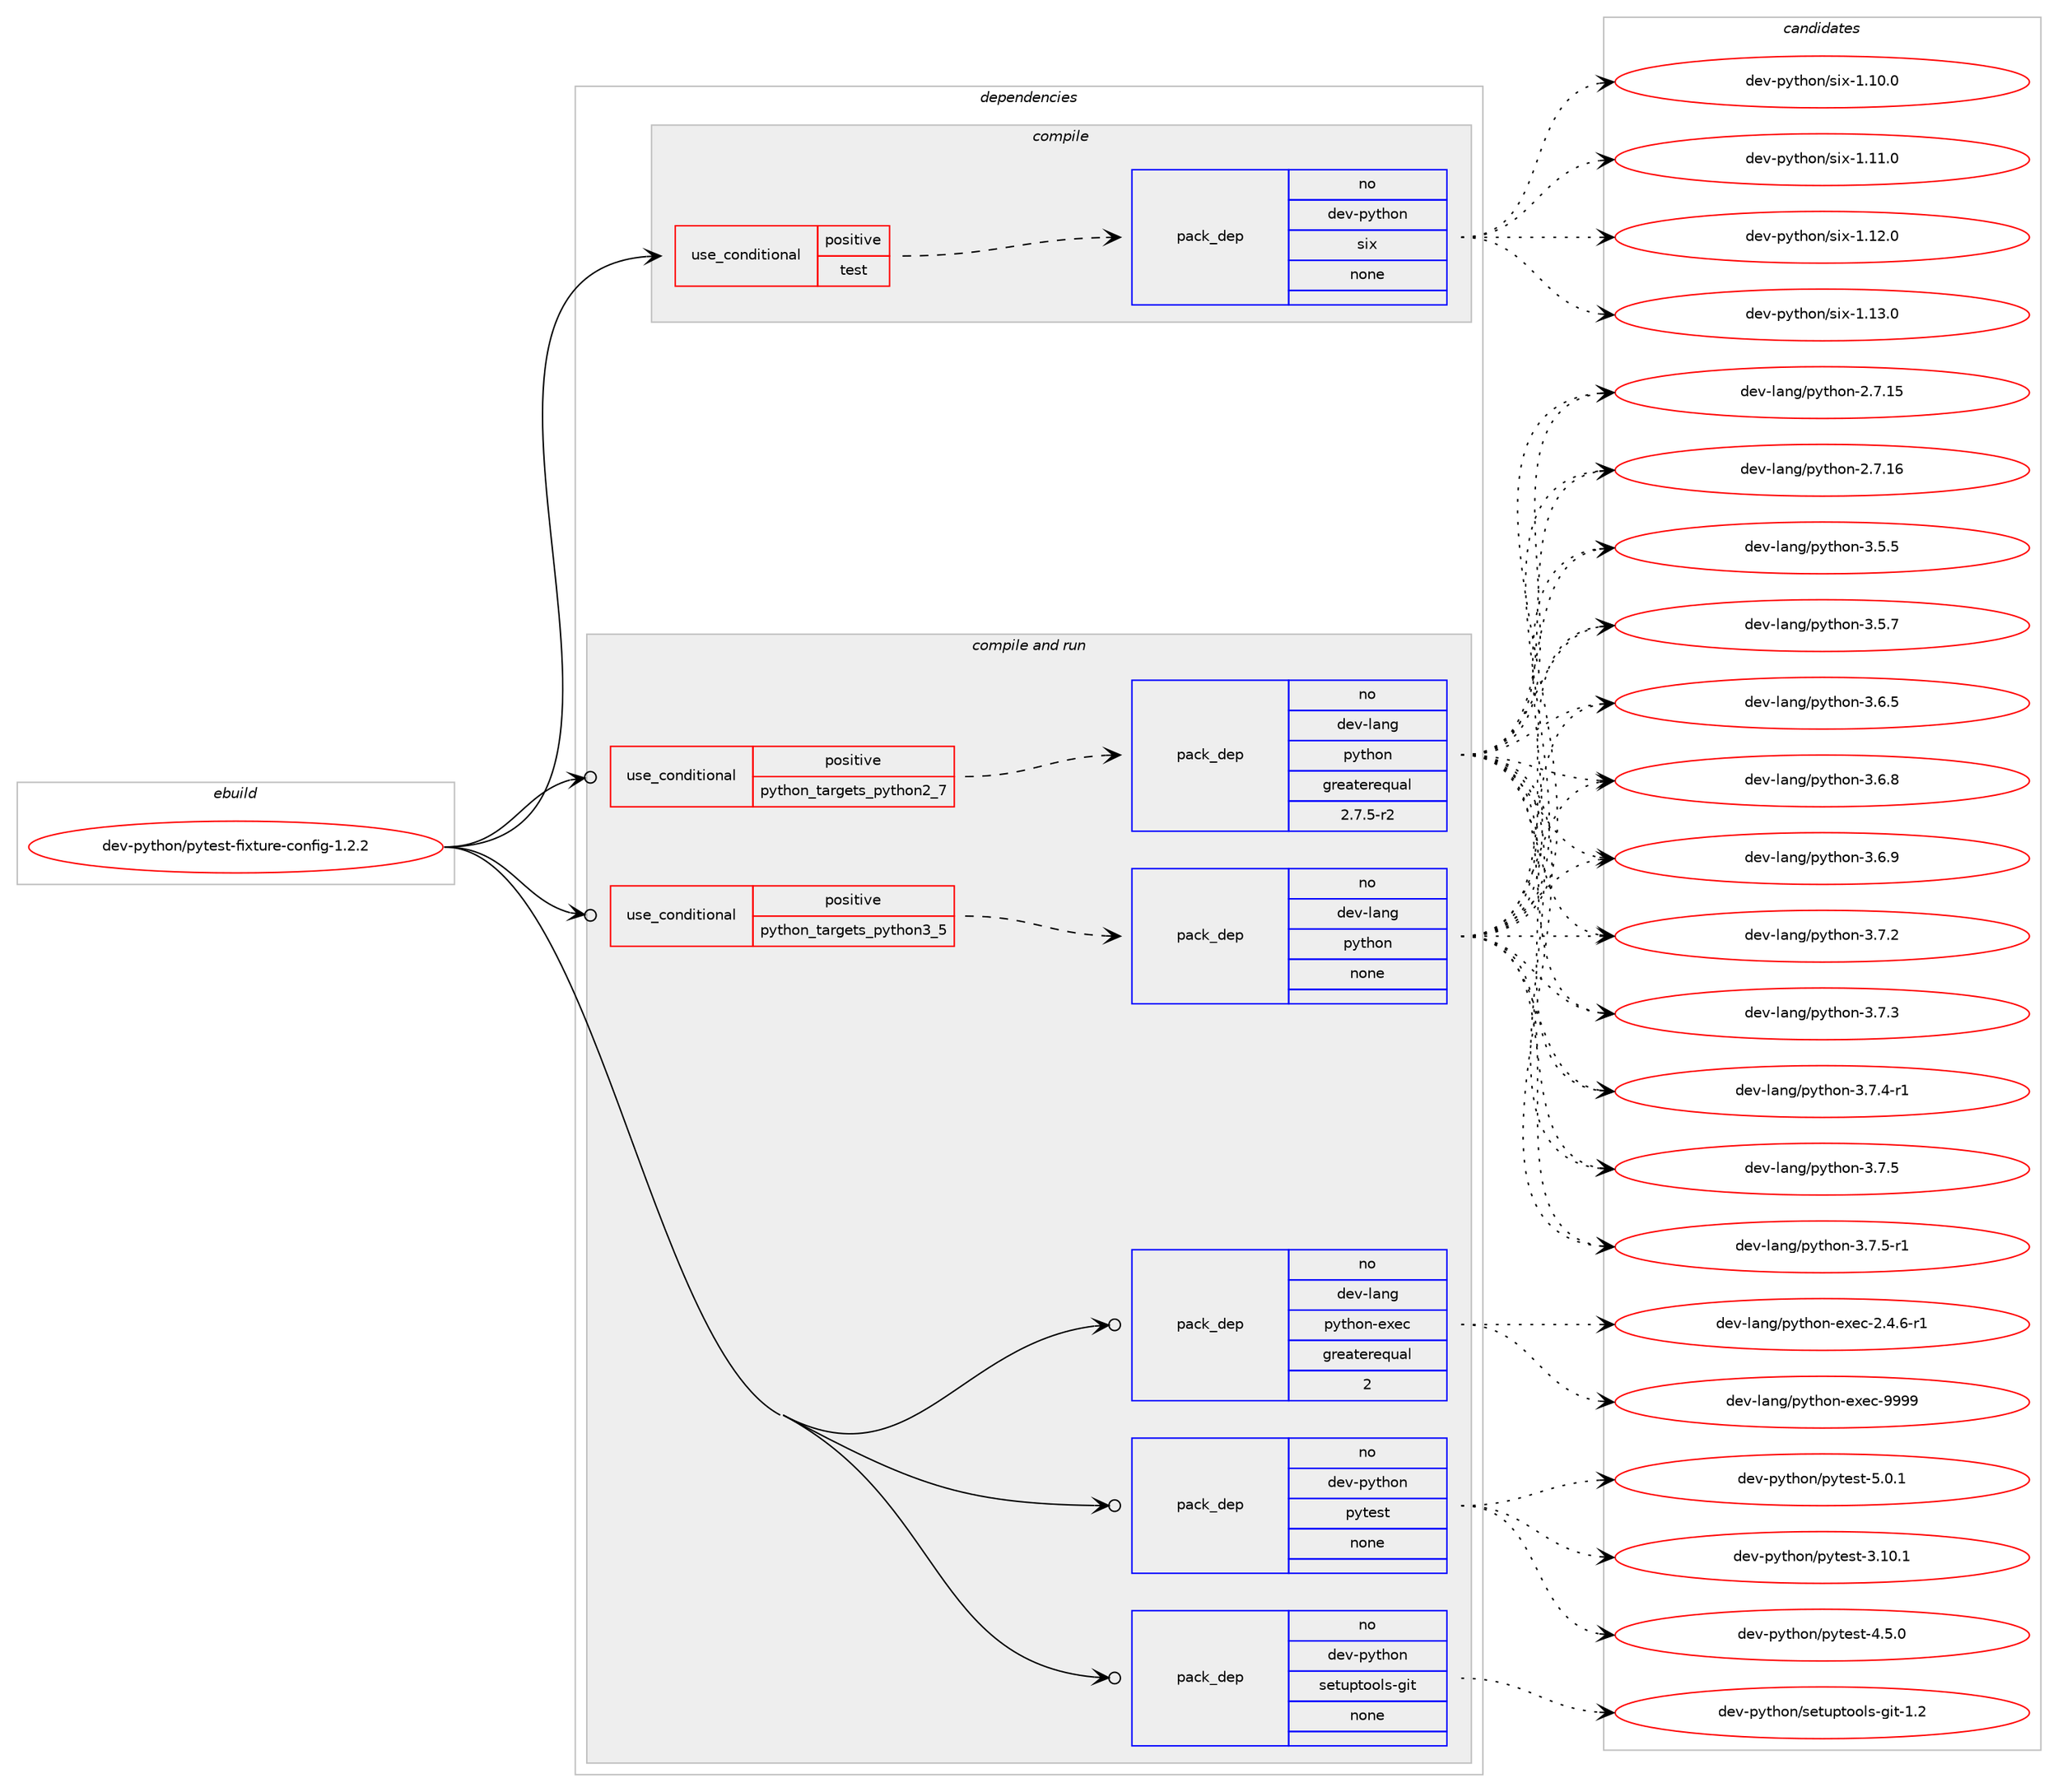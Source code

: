digraph prolog {

# *************
# Graph options
# *************

newrank=true;
concentrate=true;
compound=true;
graph [rankdir=LR,fontname=Helvetica,fontsize=10,ranksep=1.5];#, ranksep=2.5, nodesep=0.2];
edge  [arrowhead=vee];
node  [fontname=Helvetica,fontsize=10];

# **********
# The ebuild
# **********

subgraph cluster_leftcol {
color=gray;
rank=same;
label=<<i>ebuild</i>>;
id [label="dev-python/pytest-fixture-config-1.2.2", color=red, width=4, href="../dev-python/pytest-fixture-config-1.2.2.svg"];
}

# ****************
# The dependencies
# ****************

subgraph cluster_midcol {
color=gray;
label=<<i>dependencies</i>>;
subgraph cluster_compile {
fillcolor="#eeeeee";
style=filled;
label=<<i>compile</i>>;
subgraph cond147021 {
dependency629381 [label=<<TABLE BORDER="0" CELLBORDER="1" CELLSPACING="0" CELLPADDING="4"><TR><TD ROWSPAN="3" CELLPADDING="10">use_conditional</TD></TR><TR><TD>positive</TD></TR><TR><TD>test</TD></TR></TABLE>>, shape=none, color=red];
subgraph pack470494 {
dependency629382 [label=<<TABLE BORDER="0" CELLBORDER="1" CELLSPACING="0" CELLPADDING="4" WIDTH="220"><TR><TD ROWSPAN="6" CELLPADDING="30">pack_dep</TD></TR><TR><TD WIDTH="110">no</TD></TR><TR><TD>dev-python</TD></TR><TR><TD>six</TD></TR><TR><TD>none</TD></TR><TR><TD></TD></TR></TABLE>>, shape=none, color=blue];
}
dependency629381:e -> dependency629382:w [weight=20,style="dashed",arrowhead="vee"];
}
id:e -> dependency629381:w [weight=20,style="solid",arrowhead="vee"];
}
subgraph cluster_compileandrun {
fillcolor="#eeeeee";
style=filled;
label=<<i>compile and run</i>>;
subgraph cond147022 {
dependency629383 [label=<<TABLE BORDER="0" CELLBORDER="1" CELLSPACING="0" CELLPADDING="4"><TR><TD ROWSPAN="3" CELLPADDING="10">use_conditional</TD></TR><TR><TD>positive</TD></TR><TR><TD>python_targets_python2_7</TD></TR></TABLE>>, shape=none, color=red];
subgraph pack470495 {
dependency629384 [label=<<TABLE BORDER="0" CELLBORDER="1" CELLSPACING="0" CELLPADDING="4" WIDTH="220"><TR><TD ROWSPAN="6" CELLPADDING="30">pack_dep</TD></TR><TR><TD WIDTH="110">no</TD></TR><TR><TD>dev-lang</TD></TR><TR><TD>python</TD></TR><TR><TD>greaterequal</TD></TR><TR><TD>2.7.5-r2</TD></TR></TABLE>>, shape=none, color=blue];
}
dependency629383:e -> dependency629384:w [weight=20,style="dashed",arrowhead="vee"];
}
id:e -> dependency629383:w [weight=20,style="solid",arrowhead="odotvee"];
subgraph cond147023 {
dependency629385 [label=<<TABLE BORDER="0" CELLBORDER="1" CELLSPACING="0" CELLPADDING="4"><TR><TD ROWSPAN="3" CELLPADDING="10">use_conditional</TD></TR><TR><TD>positive</TD></TR><TR><TD>python_targets_python3_5</TD></TR></TABLE>>, shape=none, color=red];
subgraph pack470496 {
dependency629386 [label=<<TABLE BORDER="0" CELLBORDER="1" CELLSPACING="0" CELLPADDING="4" WIDTH="220"><TR><TD ROWSPAN="6" CELLPADDING="30">pack_dep</TD></TR><TR><TD WIDTH="110">no</TD></TR><TR><TD>dev-lang</TD></TR><TR><TD>python</TD></TR><TR><TD>none</TD></TR><TR><TD></TD></TR></TABLE>>, shape=none, color=blue];
}
dependency629385:e -> dependency629386:w [weight=20,style="dashed",arrowhead="vee"];
}
id:e -> dependency629385:w [weight=20,style="solid",arrowhead="odotvee"];
subgraph pack470497 {
dependency629387 [label=<<TABLE BORDER="0" CELLBORDER="1" CELLSPACING="0" CELLPADDING="4" WIDTH="220"><TR><TD ROWSPAN="6" CELLPADDING="30">pack_dep</TD></TR><TR><TD WIDTH="110">no</TD></TR><TR><TD>dev-lang</TD></TR><TR><TD>python-exec</TD></TR><TR><TD>greaterequal</TD></TR><TR><TD>2</TD></TR></TABLE>>, shape=none, color=blue];
}
id:e -> dependency629387:w [weight=20,style="solid",arrowhead="odotvee"];
subgraph pack470498 {
dependency629388 [label=<<TABLE BORDER="0" CELLBORDER="1" CELLSPACING="0" CELLPADDING="4" WIDTH="220"><TR><TD ROWSPAN="6" CELLPADDING="30">pack_dep</TD></TR><TR><TD WIDTH="110">no</TD></TR><TR><TD>dev-python</TD></TR><TR><TD>pytest</TD></TR><TR><TD>none</TD></TR><TR><TD></TD></TR></TABLE>>, shape=none, color=blue];
}
id:e -> dependency629388:w [weight=20,style="solid",arrowhead="odotvee"];
subgraph pack470499 {
dependency629389 [label=<<TABLE BORDER="0" CELLBORDER="1" CELLSPACING="0" CELLPADDING="4" WIDTH="220"><TR><TD ROWSPAN="6" CELLPADDING="30">pack_dep</TD></TR><TR><TD WIDTH="110">no</TD></TR><TR><TD>dev-python</TD></TR><TR><TD>setuptools-git</TD></TR><TR><TD>none</TD></TR><TR><TD></TD></TR></TABLE>>, shape=none, color=blue];
}
id:e -> dependency629389:w [weight=20,style="solid",arrowhead="odotvee"];
}
subgraph cluster_run {
fillcolor="#eeeeee";
style=filled;
label=<<i>run</i>>;
}
}

# **************
# The candidates
# **************

subgraph cluster_choices {
rank=same;
color=gray;
label=<<i>candidates</i>>;

subgraph choice470494 {
color=black;
nodesep=1;
choice100101118451121211161041111104711510512045494649484648 [label="dev-python/six-1.10.0", color=red, width=4,href="../dev-python/six-1.10.0.svg"];
choice100101118451121211161041111104711510512045494649494648 [label="dev-python/six-1.11.0", color=red, width=4,href="../dev-python/six-1.11.0.svg"];
choice100101118451121211161041111104711510512045494649504648 [label="dev-python/six-1.12.0", color=red, width=4,href="../dev-python/six-1.12.0.svg"];
choice100101118451121211161041111104711510512045494649514648 [label="dev-python/six-1.13.0", color=red, width=4,href="../dev-python/six-1.13.0.svg"];
dependency629382:e -> choice100101118451121211161041111104711510512045494649484648:w [style=dotted,weight="100"];
dependency629382:e -> choice100101118451121211161041111104711510512045494649494648:w [style=dotted,weight="100"];
dependency629382:e -> choice100101118451121211161041111104711510512045494649504648:w [style=dotted,weight="100"];
dependency629382:e -> choice100101118451121211161041111104711510512045494649514648:w [style=dotted,weight="100"];
}
subgraph choice470495 {
color=black;
nodesep=1;
choice10010111845108971101034711212111610411111045504655464953 [label="dev-lang/python-2.7.15", color=red, width=4,href="../dev-lang/python-2.7.15.svg"];
choice10010111845108971101034711212111610411111045504655464954 [label="dev-lang/python-2.7.16", color=red, width=4,href="../dev-lang/python-2.7.16.svg"];
choice100101118451089711010347112121116104111110455146534653 [label="dev-lang/python-3.5.5", color=red, width=4,href="../dev-lang/python-3.5.5.svg"];
choice100101118451089711010347112121116104111110455146534655 [label="dev-lang/python-3.5.7", color=red, width=4,href="../dev-lang/python-3.5.7.svg"];
choice100101118451089711010347112121116104111110455146544653 [label="dev-lang/python-3.6.5", color=red, width=4,href="../dev-lang/python-3.6.5.svg"];
choice100101118451089711010347112121116104111110455146544656 [label="dev-lang/python-3.6.8", color=red, width=4,href="../dev-lang/python-3.6.8.svg"];
choice100101118451089711010347112121116104111110455146544657 [label="dev-lang/python-3.6.9", color=red, width=4,href="../dev-lang/python-3.6.9.svg"];
choice100101118451089711010347112121116104111110455146554650 [label="dev-lang/python-3.7.2", color=red, width=4,href="../dev-lang/python-3.7.2.svg"];
choice100101118451089711010347112121116104111110455146554651 [label="dev-lang/python-3.7.3", color=red, width=4,href="../dev-lang/python-3.7.3.svg"];
choice1001011184510897110103471121211161041111104551465546524511449 [label="dev-lang/python-3.7.4-r1", color=red, width=4,href="../dev-lang/python-3.7.4-r1.svg"];
choice100101118451089711010347112121116104111110455146554653 [label="dev-lang/python-3.7.5", color=red, width=4,href="../dev-lang/python-3.7.5.svg"];
choice1001011184510897110103471121211161041111104551465546534511449 [label="dev-lang/python-3.7.5-r1", color=red, width=4,href="../dev-lang/python-3.7.5-r1.svg"];
dependency629384:e -> choice10010111845108971101034711212111610411111045504655464953:w [style=dotted,weight="100"];
dependency629384:e -> choice10010111845108971101034711212111610411111045504655464954:w [style=dotted,weight="100"];
dependency629384:e -> choice100101118451089711010347112121116104111110455146534653:w [style=dotted,weight="100"];
dependency629384:e -> choice100101118451089711010347112121116104111110455146534655:w [style=dotted,weight="100"];
dependency629384:e -> choice100101118451089711010347112121116104111110455146544653:w [style=dotted,weight="100"];
dependency629384:e -> choice100101118451089711010347112121116104111110455146544656:w [style=dotted,weight="100"];
dependency629384:e -> choice100101118451089711010347112121116104111110455146544657:w [style=dotted,weight="100"];
dependency629384:e -> choice100101118451089711010347112121116104111110455146554650:w [style=dotted,weight="100"];
dependency629384:e -> choice100101118451089711010347112121116104111110455146554651:w [style=dotted,weight="100"];
dependency629384:e -> choice1001011184510897110103471121211161041111104551465546524511449:w [style=dotted,weight="100"];
dependency629384:e -> choice100101118451089711010347112121116104111110455146554653:w [style=dotted,weight="100"];
dependency629384:e -> choice1001011184510897110103471121211161041111104551465546534511449:w [style=dotted,weight="100"];
}
subgraph choice470496 {
color=black;
nodesep=1;
choice10010111845108971101034711212111610411111045504655464953 [label="dev-lang/python-2.7.15", color=red, width=4,href="../dev-lang/python-2.7.15.svg"];
choice10010111845108971101034711212111610411111045504655464954 [label="dev-lang/python-2.7.16", color=red, width=4,href="../dev-lang/python-2.7.16.svg"];
choice100101118451089711010347112121116104111110455146534653 [label="dev-lang/python-3.5.5", color=red, width=4,href="../dev-lang/python-3.5.5.svg"];
choice100101118451089711010347112121116104111110455146534655 [label="dev-lang/python-3.5.7", color=red, width=4,href="../dev-lang/python-3.5.7.svg"];
choice100101118451089711010347112121116104111110455146544653 [label="dev-lang/python-3.6.5", color=red, width=4,href="../dev-lang/python-3.6.5.svg"];
choice100101118451089711010347112121116104111110455146544656 [label="dev-lang/python-3.6.8", color=red, width=4,href="../dev-lang/python-3.6.8.svg"];
choice100101118451089711010347112121116104111110455146544657 [label="dev-lang/python-3.6.9", color=red, width=4,href="../dev-lang/python-3.6.9.svg"];
choice100101118451089711010347112121116104111110455146554650 [label="dev-lang/python-3.7.2", color=red, width=4,href="../dev-lang/python-3.7.2.svg"];
choice100101118451089711010347112121116104111110455146554651 [label="dev-lang/python-3.7.3", color=red, width=4,href="../dev-lang/python-3.7.3.svg"];
choice1001011184510897110103471121211161041111104551465546524511449 [label="dev-lang/python-3.7.4-r1", color=red, width=4,href="../dev-lang/python-3.7.4-r1.svg"];
choice100101118451089711010347112121116104111110455146554653 [label="dev-lang/python-3.7.5", color=red, width=4,href="../dev-lang/python-3.7.5.svg"];
choice1001011184510897110103471121211161041111104551465546534511449 [label="dev-lang/python-3.7.5-r1", color=red, width=4,href="../dev-lang/python-3.7.5-r1.svg"];
dependency629386:e -> choice10010111845108971101034711212111610411111045504655464953:w [style=dotted,weight="100"];
dependency629386:e -> choice10010111845108971101034711212111610411111045504655464954:w [style=dotted,weight="100"];
dependency629386:e -> choice100101118451089711010347112121116104111110455146534653:w [style=dotted,weight="100"];
dependency629386:e -> choice100101118451089711010347112121116104111110455146534655:w [style=dotted,weight="100"];
dependency629386:e -> choice100101118451089711010347112121116104111110455146544653:w [style=dotted,weight="100"];
dependency629386:e -> choice100101118451089711010347112121116104111110455146544656:w [style=dotted,weight="100"];
dependency629386:e -> choice100101118451089711010347112121116104111110455146544657:w [style=dotted,weight="100"];
dependency629386:e -> choice100101118451089711010347112121116104111110455146554650:w [style=dotted,weight="100"];
dependency629386:e -> choice100101118451089711010347112121116104111110455146554651:w [style=dotted,weight="100"];
dependency629386:e -> choice1001011184510897110103471121211161041111104551465546524511449:w [style=dotted,weight="100"];
dependency629386:e -> choice100101118451089711010347112121116104111110455146554653:w [style=dotted,weight="100"];
dependency629386:e -> choice1001011184510897110103471121211161041111104551465546534511449:w [style=dotted,weight="100"];
}
subgraph choice470497 {
color=black;
nodesep=1;
choice10010111845108971101034711212111610411111045101120101994550465246544511449 [label="dev-lang/python-exec-2.4.6-r1", color=red, width=4,href="../dev-lang/python-exec-2.4.6-r1.svg"];
choice10010111845108971101034711212111610411111045101120101994557575757 [label="dev-lang/python-exec-9999", color=red, width=4,href="../dev-lang/python-exec-9999.svg"];
dependency629387:e -> choice10010111845108971101034711212111610411111045101120101994550465246544511449:w [style=dotted,weight="100"];
dependency629387:e -> choice10010111845108971101034711212111610411111045101120101994557575757:w [style=dotted,weight="100"];
}
subgraph choice470498 {
color=black;
nodesep=1;
choice100101118451121211161041111104711212111610111511645514649484649 [label="dev-python/pytest-3.10.1", color=red, width=4,href="../dev-python/pytest-3.10.1.svg"];
choice1001011184511212111610411111047112121116101115116455246534648 [label="dev-python/pytest-4.5.0", color=red, width=4,href="../dev-python/pytest-4.5.0.svg"];
choice1001011184511212111610411111047112121116101115116455346484649 [label="dev-python/pytest-5.0.1", color=red, width=4,href="../dev-python/pytest-5.0.1.svg"];
dependency629388:e -> choice100101118451121211161041111104711212111610111511645514649484649:w [style=dotted,weight="100"];
dependency629388:e -> choice1001011184511212111610411111047112121116101115116455246534648:w [style=dotted,weight="100"];
dependency629388:e -> choice1001011184511212111610411111047112121116101115116455346484649:w [style=dotted,weight="100"];
}
subgraph choice470499 {
color=black;
nodesep=1;
choice10010111845112121116104111110471151011161171121161111111081154510310511645494650 [label="dev-python/setuptools-git-1.2", color=red, width=4,href="../dev-python/setuptools-git-1.2.svg"];
dependency629389:e -> choice10010111845112121116104111110471151011161171121161111111081154510310511645494650:w [style=dotted,weight="100"];
}
}

}
